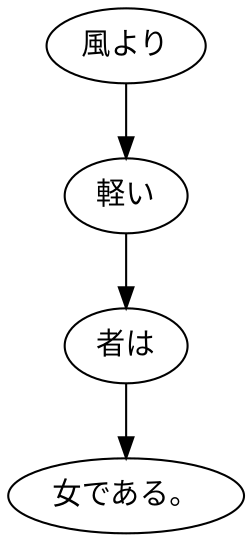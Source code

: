digraph graph3663 {
	node0 [label="風より"];
	node1 [label="軽い"];
	node2 [label="者は"];
	node3 [label="女である。"];
	node0 -> node1;
	node1 -> node2;
	node2 -> node3;
}
